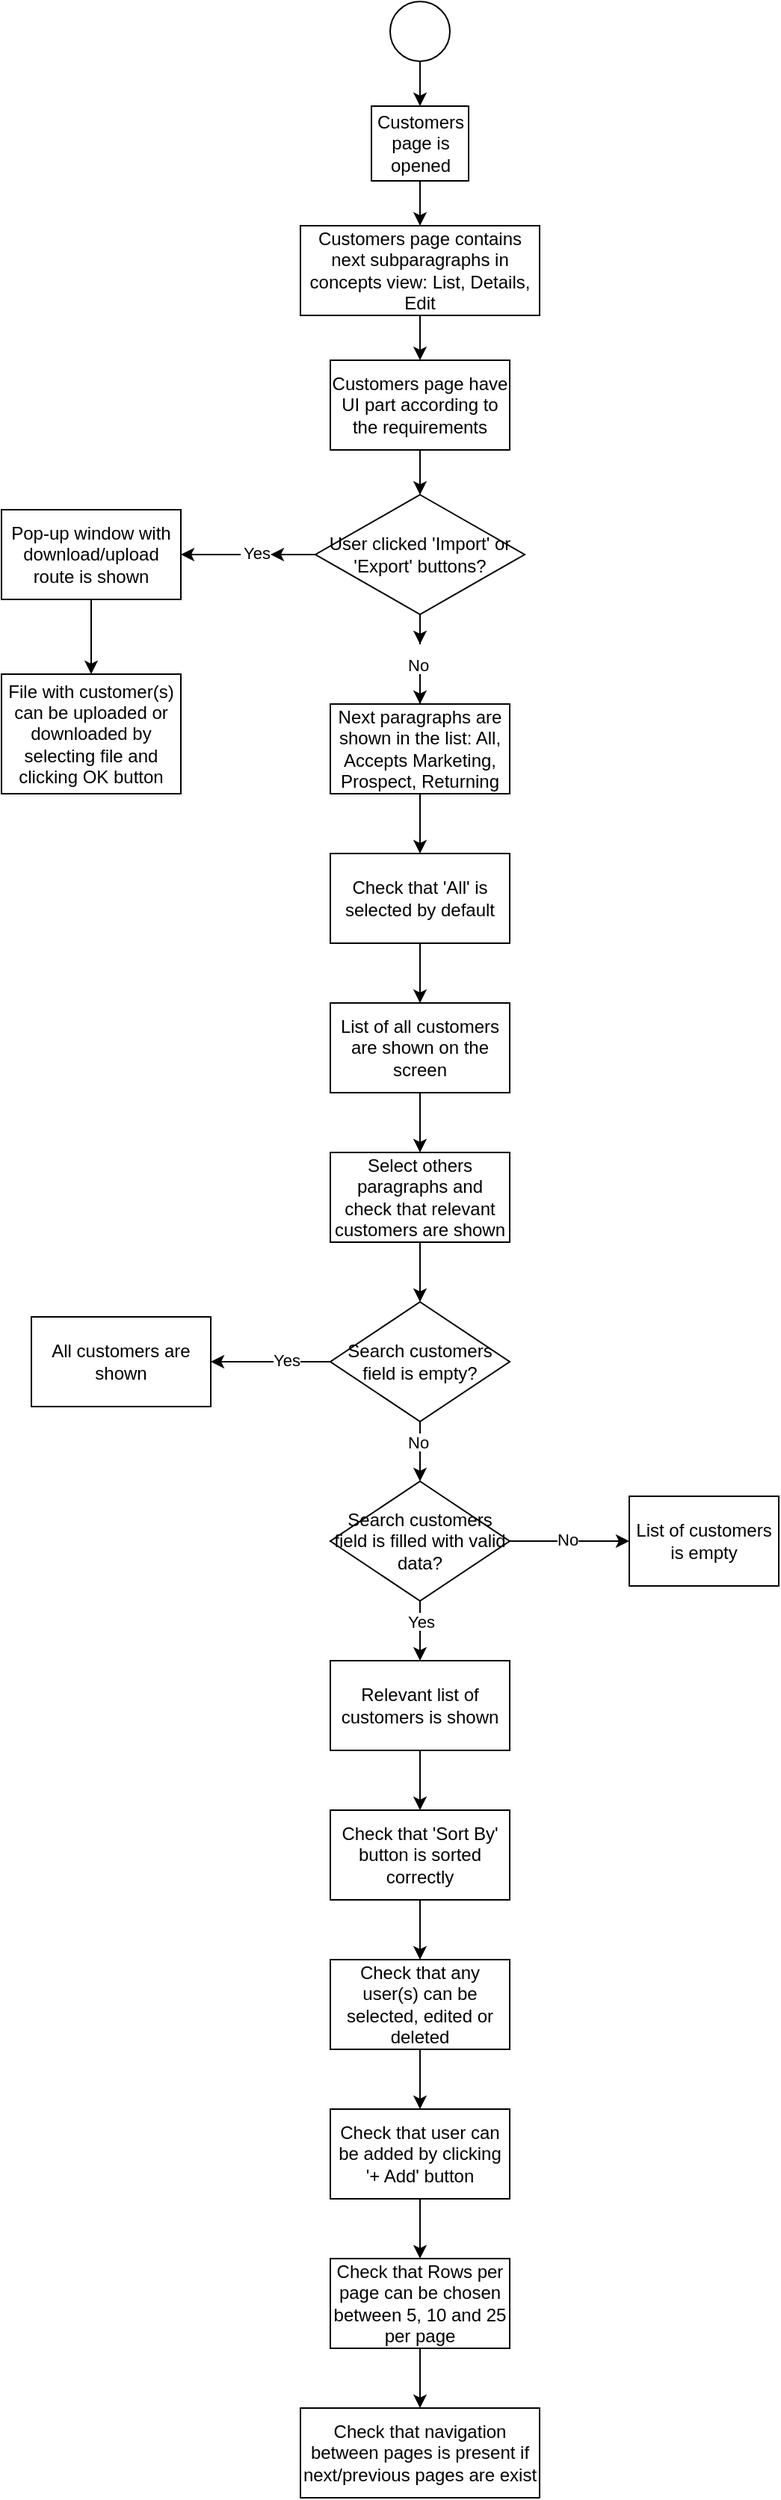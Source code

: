 <mxfile version="22.0.8" type="device">
  <diagram name="Страница — 1" id="usxZZT594OQtJW--cxMW">
    <mxGraphModel dx="1302" dy="718" grid="1" gridSize="10" guides="1" tooltips="1" connect="1" arrows="1" fold="1" page="1" pageScale="1" pageWidth="827" pageHeight="1169" math="0" shadow="0">
      <root>
        <mxCell id="0" />
        <mxCell id="1" parent="0" />
        <mxCell id="c-T06Fxmv7lnYh-eD7hm-3" value="" style="edgeStyle=orthogonalEdgeStyle;rounded=0;orthogonalLoop=1;jettySize=auto;html=1;" edge="1" parent="1" source="c-T06Fxmv7lnYh-eD7hm-1" target="c-T06Fxmv7lnYh-eD7hm-2">
          <mxGeometry relative="1" as="geometry" />
        </mxCell>
        <mxCell id="c-T06Fxmv7lnYh-eD7hm-1" value="" style="ellipse;whiteSpace=wrap;html=1;aspect=fixed;" vertex="1" parent="1">
          <mxGeometry x="400" y="10" width="40" height="40" as="geometry" />
        </mxCell>
        <mxCell id="c-T06Fxmv7lnYh-eD7hm-5" value="" style="edgeStyle=orthogonalEdgeStyle;rounded=0;orthogonalLoop=1;jettySize=auto;html=1;" edge="1" parent="1" source="c-T06Fxmv7lnYh-eD7hm-2" target="c-T06Fxmv7lnYh-eD7hm-4">
          <mxGeometry relative="1" as="geometry" />
        </mxCell>
        <mxCell id="c-T06Fxmv7lnYh-eD7hm-2" value="Customers page is opened" style="whiteSpace=wrap;html=1;" vertex="1" parent="1">
          <mxGeometry x="387.5" y="80" width="65" height="50" as="geometry" />
        </mxCell>
        <mxCell id="c-T06Fxmv7lnYh-eD7hm-7" value="" style="edgeStyle=orthogonalEdgeStyle;rounded=0;orthogonalLoop=1;jettySize=auto;html=1;" edge="1" parent="1" source="c-T06Fxmv7lnYh-eD7hm-4" target="c-T06Fxmv7lnYh-eD7hm-6">
          <mxGeometry relative="1" as="geometry" />
        </mxCell>
        <mxCell id="c-T06Fxmv7lnYh-eD7hm-4" value="Customers page contains next subparagraphs in concepts view: List, Details, Edit" style="whiteSpace=wrap;html=1;" vertex="1" parent="1">
          <mxGeometry x="340" y="160" width="160" height="60" as="geometry" />
        </mxCell>
        <mxCell id="c-T06Fxmv7lnYh-eD7hm-9" value="" style="edgeStyle=orthogonalEdgeStyle;rounded=0;orthogonalLoop=1;jettySize=auto;html=1;" edge="1" parent="1" source="c-T06Fxmv7lnYh-eD7hm-6" target="c-T06Fxmv7lnYh-eD7hm-8">
          <mxGeometry relative="1" as="geometry" />
        </mxCell>
        <mxCell id="c-T06Fxmv7lnYh-eD7hm-6" value="Customers page have UI part according to the requirements" style="whiteSpace=wrap;html=1;" vertex="1" parent="1">
          <mxGeometry x="360" y="250" width="120" height="60" as="geometry" />
        </mxCell>
        <mxCell id="c-T06Fxmv7lnYh-eD7hm-11" value="" style="edgeStyle=orthogonalEdgeStyle;rounded=0;orthogonalLoop=1;jettySize=auto;html=1;" edge="1" parent="1" source="c-T06Fxmv7lnYh-eD7hm-17" target="c-T06Fxmv7lnYh-eD7hm-10">
          <mxGeometry relative="1" as="geometry" />
        </mxCell>
        <mxCell id="c-T06Fxmv7lnYh-eD7hm-22" value="" style="edgeStyle=orthogonalEdgeStyle;rounded=0;orthogonalLoop=1;jettySize=auto;html=1;" edge="1" parent="1" source="c-T06Fxmv7lnYh-eD7hm-23" target="c-T06Fxmv7lnYh-eD7hm-21">
          <mxGeometry relative="1" as="geometry" />
        </mxCell>
        <mxCell id="c-T06Fxmv7lnYh-eD7hm-8" value="User clicked &#39;Import&#39; or &#39;Export&#39; buttons?" style="rhombus;whiteSpace=wrap;html=1;" vertex="1" parent="1">
          <mxGeometry x="350" y="340" width="140" height="80" as="geometry" />
        </mxCell>
        <mxCell id="c-T06Fxmv7lnYh-eD7hm-28" value="" style="edgeStyle=orthogonalEdgeStyle;rounded=0;orthogonalLoop=1;jettySize=auto;html=1;" edge="1" parent="1" source="c-T06Fxmv7lnYh-eD7hm-10" target="c-T06Fxmv7lnYh-eD7hm-27">
          <mxGeometry relative="1" as="geometry" />
        </mxCell>
        <mxCell id="c-T06Fxmv7lnYh-eD7hm-10" value="Pop-up window with download/upload route is shown" style="whiteSpace=wrap;html=1;" vertex="1" parent="1">
          <mxGeometry x="140" y="350" width="120" height="60" as="geometry" />
        </mxCell>
        <mxCell id="c-T06Fxmv7lnYh-eD7hm-19" value="" style="edgeStyle=orthogonalEdgeStyle;rounded=0;orthogonalLoop=1;jettySize=auto;html=1;" edge="1" parent="1" source="c-T06Fxmv7lnYh-eD7hm-8" target="c-T06Fxmv7lnYh-eD7hm-17">
          <mxGeometry relative="1" as="geometry">
            <mxPoint x="350" y="380" as="sourcePoint" />
            <mxPoint x="260" y="380" as="targetPoint" />
          </mxGeometry>
        </mxCell>
        <mxCell id="c-T06Fxmv7lnYh-eD7hm-17" value="&lt;span style=&quot;color: rgb(0, 0, 0); font-family: Helvetica; font-size: 11px; font-style: normal; font-variant-ligatures: normal; font-variant-caps: normal; font-weight: 400; letter-spacing: normal; orphans: 2; text-align: center; text-indent: 0px; text-transform: none; widows: 2; word-spacing: 0px; -webkit-text-stroke-width: 0px; background-color: rgb(255, 255, 255); text-decoration-thickness: initial; text-decoration-style: initial; text-decoration-color: initial; float: none; display: inline !important;&quot;&gt;Yes&lt;/span&gt;" style="text;whiteSpace=wrap;html=1;" vertex="1" parent="1">
          <mxGeometry x="300" y="365" width="20" height="30" as="geometry" />
        </mxCell>
        <mxCell id="c-T06Fxmv7lnYh-eD7hm-26" value="" style="edgeStyle=orthogonalEdgeStyle;rounded=0;orthogonalLoop=1;jettySize=auto;html=1;" edge="1" parent="1" source="c-T06Fxmv7lnYh-eD7hm-21" target="c-T06Fxmv7lnYh-eD7hm-25">
          <mxGeometry relative="1" as="geometry" />
        </mxCell>
        <mxCell id="c-T06Fxmv7lnYh-eD7hm-21" value="Next paragraphs are shown in the list: All, Accepts Marketing, Prospect, Returning" style="whiteSpace=wrap;html=1;" vertex="1" parent="1">
          <mxGeometry x="360" y="480" width="120" height="60" as="geometry" />
        </mxCell>
        <mxCell id="c-T06Fxmv7lnYh-eD7hm-24" value="" style="edgeStyle=orthogonalEdgeStyle;rounded=0;orthogonalLoop=1;jettySize=auto;html=1;" edge="1" parent="1" source="c-T06Fxmv7lnYh-eD7hm-8" target="c-T06Fxmv7lnYh-eD7hm-23">
          <mxGeometry relative="1" as="geometry">
            <mxPoint x="420" y="420" as="sourcePoint" />
            <mxPoint x="420" y="470" as="targetPoint" />
          </mxGeometry>
        </mxCell>
        <mxCell id="c-T06Fxmv7lnYh-eD7hm-23" value="&lt;span style=&quot;color: rgb(0, 0, 0); font-family: Helvetica; font-size: 11px; font-style: normal; font-variant-ligatures: normal; font-variant-caps: normal; font-weight: 400; letter-spacing: normal; orphans: 2; text-align: center; text-indent: 0px; text-transform: none; widows: 2; word-spacing: 0px; -webkit-text-stroke-width: 0px; background-color: rgb(255, 255, 255); text-decoration-thickness: initial; text-decoration-style: initial; text-decoration-color: initial; float: none; display: inline !important;&quot;&gt;No&lt;/span&gt;" style="text;whiteSpace=wrap;html=1;" vertex="1" parent="1">
          <mxGeometry x="410" y="440" width="20" height="20" as="geometry" />
        </mxCell>
        <mxCell id="c-T06Fxmv7lnYh-eD7hm-30" value="" style="edgeStyle=orthogonalEdgeStyle;rounded=0;orthogonalLoop=1;jettySize=auto;html=1;" edge="1" parent="1" source="c-T06Fxmv7lnYh-eD7hm-25" target="c-T06Fxmv7lnYh-eD7hm-29">
          <mxGeometry relative="1" as="geometry" />
        </mxCell>
        <mxCell id="c-T06Fxmv7lnYh-eD7hm-25" value="Check that &#39;All&#39; is selected by default" style="whiteSpace=wrap;html=1;" vertex="1" parent="1">
          <mxGeometry x="360" y="580" width="120" height="60" as="geometry" />
        </mxCell>
        <mxCell id="c-T06Fxmv7lnYh-eD7hm-27" value="File with customer(s) can be uploaded or downloaded by selecting file and clicking OK button" style="whiteSpace=wrap;html=1;" vertex="1" parent="1">
          <mxGeometry x="140" y="460" width="120" height="80" as="geometry" />
        </mxCell>
        <mxCell id="c-T06Fxmv7lnYh-eD7hm-32" value="" style="edgeStyle=orthogonalEdgeStyle;rounded=0;orthogonalLoop=1;jettySize=auto;html=1;" edge="1" parent="1" source="c-T06Fxmv7lnYh-eD7hm-29" target="c-T06Fxmv7lnYh-eD7hm-31">
          <mxGeometry relative="1" as="geometry" />
        </mxCell>
        <mxCell id="c-T06Fxmv7lnYh-eD7hm-29" value="List of all customers are shown on the screen" style="whiteSpace=wrap;html=1;" vertex="1" parent="1">
          <mxGeometry x="360" y="680" width="120" height="60" as="geometry" />
        </mxCell>
        <mxCell id="c-T06Fxmv7lnYh-eD7hm-40" value="" style="edgeStyle=orthogonalEdgeStyle;rounded=0;orthogonalLoop=1;jettySize=auto;html=1;" edge="1" parent="1" source="c-T06Fxmv7lnYh-eD7hm-31" target="c-T06Fxmv7lnYh-eD7hm-39">
          <mxGeometry relative="1" as="geometry" />
        </mxCell>
        <mxCell id="c-T06Fxmv7lnYh-eD7hm-31" value="Select others paragraphs and check that relevant customers are shown" style="whiteSpace=wrap;html=1;" vertex="1" parent="1">
          <mxGeometry x="360" y="780" width="120" height="60" as="geometry" />
        </mxCell>
        <mxCell id="c-T06Fxmv7lnYh-eD7hm-42" value="" style="edgeStyle=orthogonalEdgeStyle;rounded=0;orthogonalLoop=1;jettySize=auto;html=1;" edge="1" parent="1" source="c-T06Fxmv7lnYh-eD7hm-39" target="c-T06Fxmv7lnYh-eD7hm-41">
          <mxGeometry relative="1" as="geometry" />
        </mxCell>
        <mxCell id="c-T06Fxmv7lnYh-eD7hm-44" value="" style="edgeStyle=orthogonalEdgeStyle;rounded=0;orthogonalLoop=1;jettySize=auto;html=1;" edge="1" parent="1" source="c-T06Fxmv7lnYh-eD7hm-39" target="c-T06Fxmv7lnYh-eD7hm-43">
          <mxGeometry relative="1" as="geometry" />
        </mxCell>
        <mxCell id="c-T06Fxmv7lnYh-eD7hm-39" value="Search customers field is empty?" style="rhombus;whiteSpace=wrap;html=1;" vertex="1" parent="1">
          <mxGeometry x="360" y="880" width="120" height="80" as="geometry" />
        </mxCell>
        <mxCell id="c-T06Fxmv7lnYh-eD7hm-41" value="All customers are shown" style="whiteSpace=wrap;html=1;" vertex="1" parent="1">
          <mxGeometry x="160" y="890" width="120" height="60" as="geometry" />
        </mxCell>
        <mxCell id="c-T06Fxmv7lnYh-eD7hm-52" value="" style="edgeStyle=orthogonalEdgeStyle;rounded=0;orthogonalLoop=1;jettySize=auto;html=1;" edge="1" parent="1" source="c-T06Fxmv7lnYh-eD7hm-43" target="c-T06Fxmv7lnYh-eD7hm-51">
          <mxGeometry relative="1" as="geometry" />
        </mxCell>
        <mxCell id="c-T06Fxmv7lnYh-eD7hm-55" value="" style="edgeStyle=orthogonalEdgeStyle;rounded=0;orthogonalLoop=1;jettySize=auto;html=1;" edge="1" parent="1" source="c-T06Fxmv7lnYh-eD7hm-43" target="c-T06Fxmv7lnYh-eD7hm-54">
          <mxGeometry relative="1" as="geometry" />
        </mxCell>
        <mxCell id="c-T06Fxmv7lnYh-eD7hm-43" value="Search customers field is filled with valid data?" style="rhombus;whiteSpace=wrap;html=1;" vertex="1" parent="1">
          <mxGeometry x="360" y="1000" width="120" height="80" as="geometry" />
        </mxCell>
        <mxCell id="c-T06Fxmv7lnYh-eD7hm-45" value="&lt;span style=&quot;color: rgb(0, 0, 0); font-family: Helvetica; font-size: 11px; font-style: normal; font-variant-ligatures: normal; font-variant-caps: normal; font-weight: 400; letter-spacing: normal; orphans: 2; text-align: center; text-indent: 0px; text-transform: none; widows: 2; word-spacing: 0px; -webkit-text-stroke-width: 0px; background-color: rgb(255, 255, 255); text-decoration-thickness: initial; text-decoration-style: initial; text-decoration-color: initial; float: none; display: inline !important;&quot;&gt;Yes&lt;/span&gt;" style="text;whiteSpace=wrap;html=1;" vertex="1" parent="1">
          <mxGeometry x="320" y="905" width="20" height="30" as="geometry" />
        </mxCell>
        <mxCell id="c-T06Fxmv7lnYh-eD7hm-47" value="&lt;span style=&quot;color: rgb(0, 0, 0); font-family: Helvetica; font-size: 11px; font-style: normal; font-variant-ligatures: normal; font-variant-caps: normal; font-weight: 400; letter-spacing: normal; orphans: 2; text-align: center; text-indent: 0px; text-transform: none; widows: 2; word-spacing: 0px; -webkit-text-stroke-width: 0px; background-color: rgb(255, 255, 255); text-decoration-thickness: initial; text-decoration-style: initial; text-decoration-color: initial; float: none; display: inline !important;&quot;&gt;No&lt;/span&gt;" style="text;whiteSpace=wrap;html=1;" vertex="1" parent="1">
          <mxGeometry x="410" y="960" width="20" height="30" as="geometry" />
        </mxCell>
        <mxCell id="c-T06Fxmv7lnYh-eD7hm-58" value="" style="edgeStyle=orthogonalEdgeStyle;rounded=0;orthogonalLoop=1;jettySize=auto;html=1;" edge="1" parent="1" source="c-T06Fxmv7lnYh-eD7hm-51" target="c-T06Fxmv7lnYh-eD7hm-57">
          <mxGeometry relative="1" as="geometry" />
        </mxCell>
        <mxCell id="c-T06Fxmv7lnYh-eD7hm-51" value="Relevant list of customers is shown" style="whiteSpace=wrap;html=1;" vertex="1" parent="1">
          <mxGeometry x="360" y="1120" width="120" height="60" as="geometry" />
        </mxCell>
        <mxCell id="c-T06Fxmv7lnYh-eD7hm-53" value="&lt;span style=&quot;color: rgb(0, 0, 0); font-family: Helvetica; font-size: 11px; font-style: normal; font-variant-ligatures: normal; font-variant-caps: normal; font-weight: 400; letter-spacing: normal; orphans: 2; text-align: center; text-indent: 0px; text-transform: none; widows: 2; word-spacing: 0px; -webkit-text-stroke-width: 0px; background-color: rgb(255, 255, 255); text-decoration-thickness: initial; text-decoration-style: initial; text-decoration-color: initial; float: none; display: inline !important;&quot;&gt;Yes&lt;/span&gt;" style="text;whiteSpace=wrap;html=1;" vertex="1" parent="1">
          <mxGeometry x="410" y="1080" width="20" height="30" as="geometry" />
        </mxCell>
        <mxCell id="c-T06Fxmv7lnYh-eD7hm-54" value="List of customers is empty" style="whiteSpace=wrap;html=1;" vertex="1" parent="1">
          <mxGeometry x="560" y="1010" width="100" height="60" as="geometry" />
        </mxCell>
        <mxCell id="c-T06Fxmv7lnYh-eD7hm-56" value="&lt;span style=&quot;color: rgb(0, 0, 0); font-family: Helvetica; font-size: 11px; font-style: normal; font-variant-ligatures: normal; font-variant-caps: normal; font-weight: 400; letter-spacing: normal; orphans: 2; text-align: center; text-indent: 0px; text-transform: none; widows: 2; word-spacing: 0px; -webkit-text-stroke-width: 0px; background-color: rgb(255, 255, 255); text-decoration-thickness: initial; text-decoration-style: initial; text-decoration-color: initial; float: none; display: inline !important;&quot;&gt;No&lt;/span&gt;" style="text;whiteSpace=wrap;html=1;" vertex="1" parent="1">
          <mxGeometry x="510" y="1025" width="20" height="30" as="geometry" />
        </mxCell>
        <mxCell id="c-T06Fxmv7lnYh-eD7hm-66" value="" style="edgeStyle=orthogonalEdgeStyle;rounded=0;orthogonalLoop=1;jettySize=auto;html=1;" edge="1" parent="1" source="c-T06Fxmv7lnYh-eD7hm-57" target="c-T06Fxmv7lnYh-eD7hm-65">
          <mxGeometry relative="1" as="geometry" />
        </mxCell>
        <mxCell id="c-T06Fxmv7lnYh-eD7hm-57" value="Check that &#39;Sort By&#39; button is sorted correctly" style="whiteSpace=wrap;html=1;" vertex="1" parent="1">
          <mxGeometry x="360" y="1220" width="120" height="60" as="geometry" />
        </mxCell>
        <mxCell id="c-T06Fxmv7lnYh-eD7hm-62" value="" style="edgeStyle=orthogonalEdgeStyle;rounded=0;orthogonalLoop=1;jettySize=auto;html=1;" edge="1" parent="1" target="c-T06Fxmv7lnYh-eD7hm-61">
          <mxGeometry relative="1" as="geometry">
            <mxPoint x="160" y="1800" as="sourcePoint" />
          </mxGeometry>
        </mxCell>
        <mxCell id="c-T06Fxmv7lnYh-eD7hm-68" value="" style="edgeStyle=orthogonalEdgeStyle;rounded=0;orthogonalLoop=1;jettySize=auto;html=1;" edge="1" parent="1" source="c-T06Fxmv7lnYh-eD7hm-65" target="c-T06Fxmv7lnYh-eD7hm-67">
          <mxGeometry relative="1" as="geometry" />
        </mxCell>
        <mxCell id="c-T06Fxmv7lnYh-eD7hm-65" value="Check that any user(s) can be selected, edited or deleted" style="whiteSpace=wrap;html=1;" vertex="1" parent="1">
          <mxGeometry x="360" y="1320" width="120" height="60" as="geometry" />
        </mxCell>
        <mxCell id="c-T06Fxmv7lnYh-eD7hm-70" value="" style="edgeStyle=orthogonalEdgeStyle;rounded=0;orthogonalLoop=1;jettySize=auto;html=1;" edge="1" parent="1" source="c-T06Fxmv7lnYh-eD7hm-67" target="c-T06Fxmv7lnYh-eD7hm-69">
          <mxGeometry relative="1" as="geometry" />
        </mxCell>
        <mxCell id="c-T06Fxmv7lnYh-eD7hm-67" value="Check that user can be added by clicking &#39;+ Add&#39; button" style="whiteSpace=wrap;html=1;" vertex="1" parent="1">
          <mxGeometry x="360" y="1420" width="120" height="60" as="geometry" />
        </mxCell>
        <mxCell id="c-T06Fxmv7lnYh-eD7hm-72" value="" style="edgeStyle=orthogonalEdgeStyle;rounded=0;orthogonalLoop=1;jettySize=auto;html=1;" edge="1" parent="1" source="c-T06Fxmv7lnYh-eD7hm-69" target="c-T06Fxmv7lnYh-eD7hm-71">
          <mxGeometry relative="1" as="geometry" />
        </mxCell>
        <mxCell id="c-T06Fxmv7lnYh-eD7hm-69" value="Check that Rows per page can be chosen between 5, 10 and 25 per page" style="whiteSpace=wrap;html=1;" vertex="1" parent="1">
          <mxGeometry x="360" y="1520" width="120" height="60" as="geometry" />
        </mxCell>
        <mxCell id="c-T06Fxmv7lnYh-eD7hm-71" value="Check that navigation between pages is present if next/previous pages are exist" style="whiteSpace=wrap;html=1;" vertex="1" parent="1">
          <mxGeometry x="340" y="1620" width="160" height="60" as="geometry" />
        </mxCell>
      </root>
    </mxGraphModel>
  </diagram>
</mxfile>
